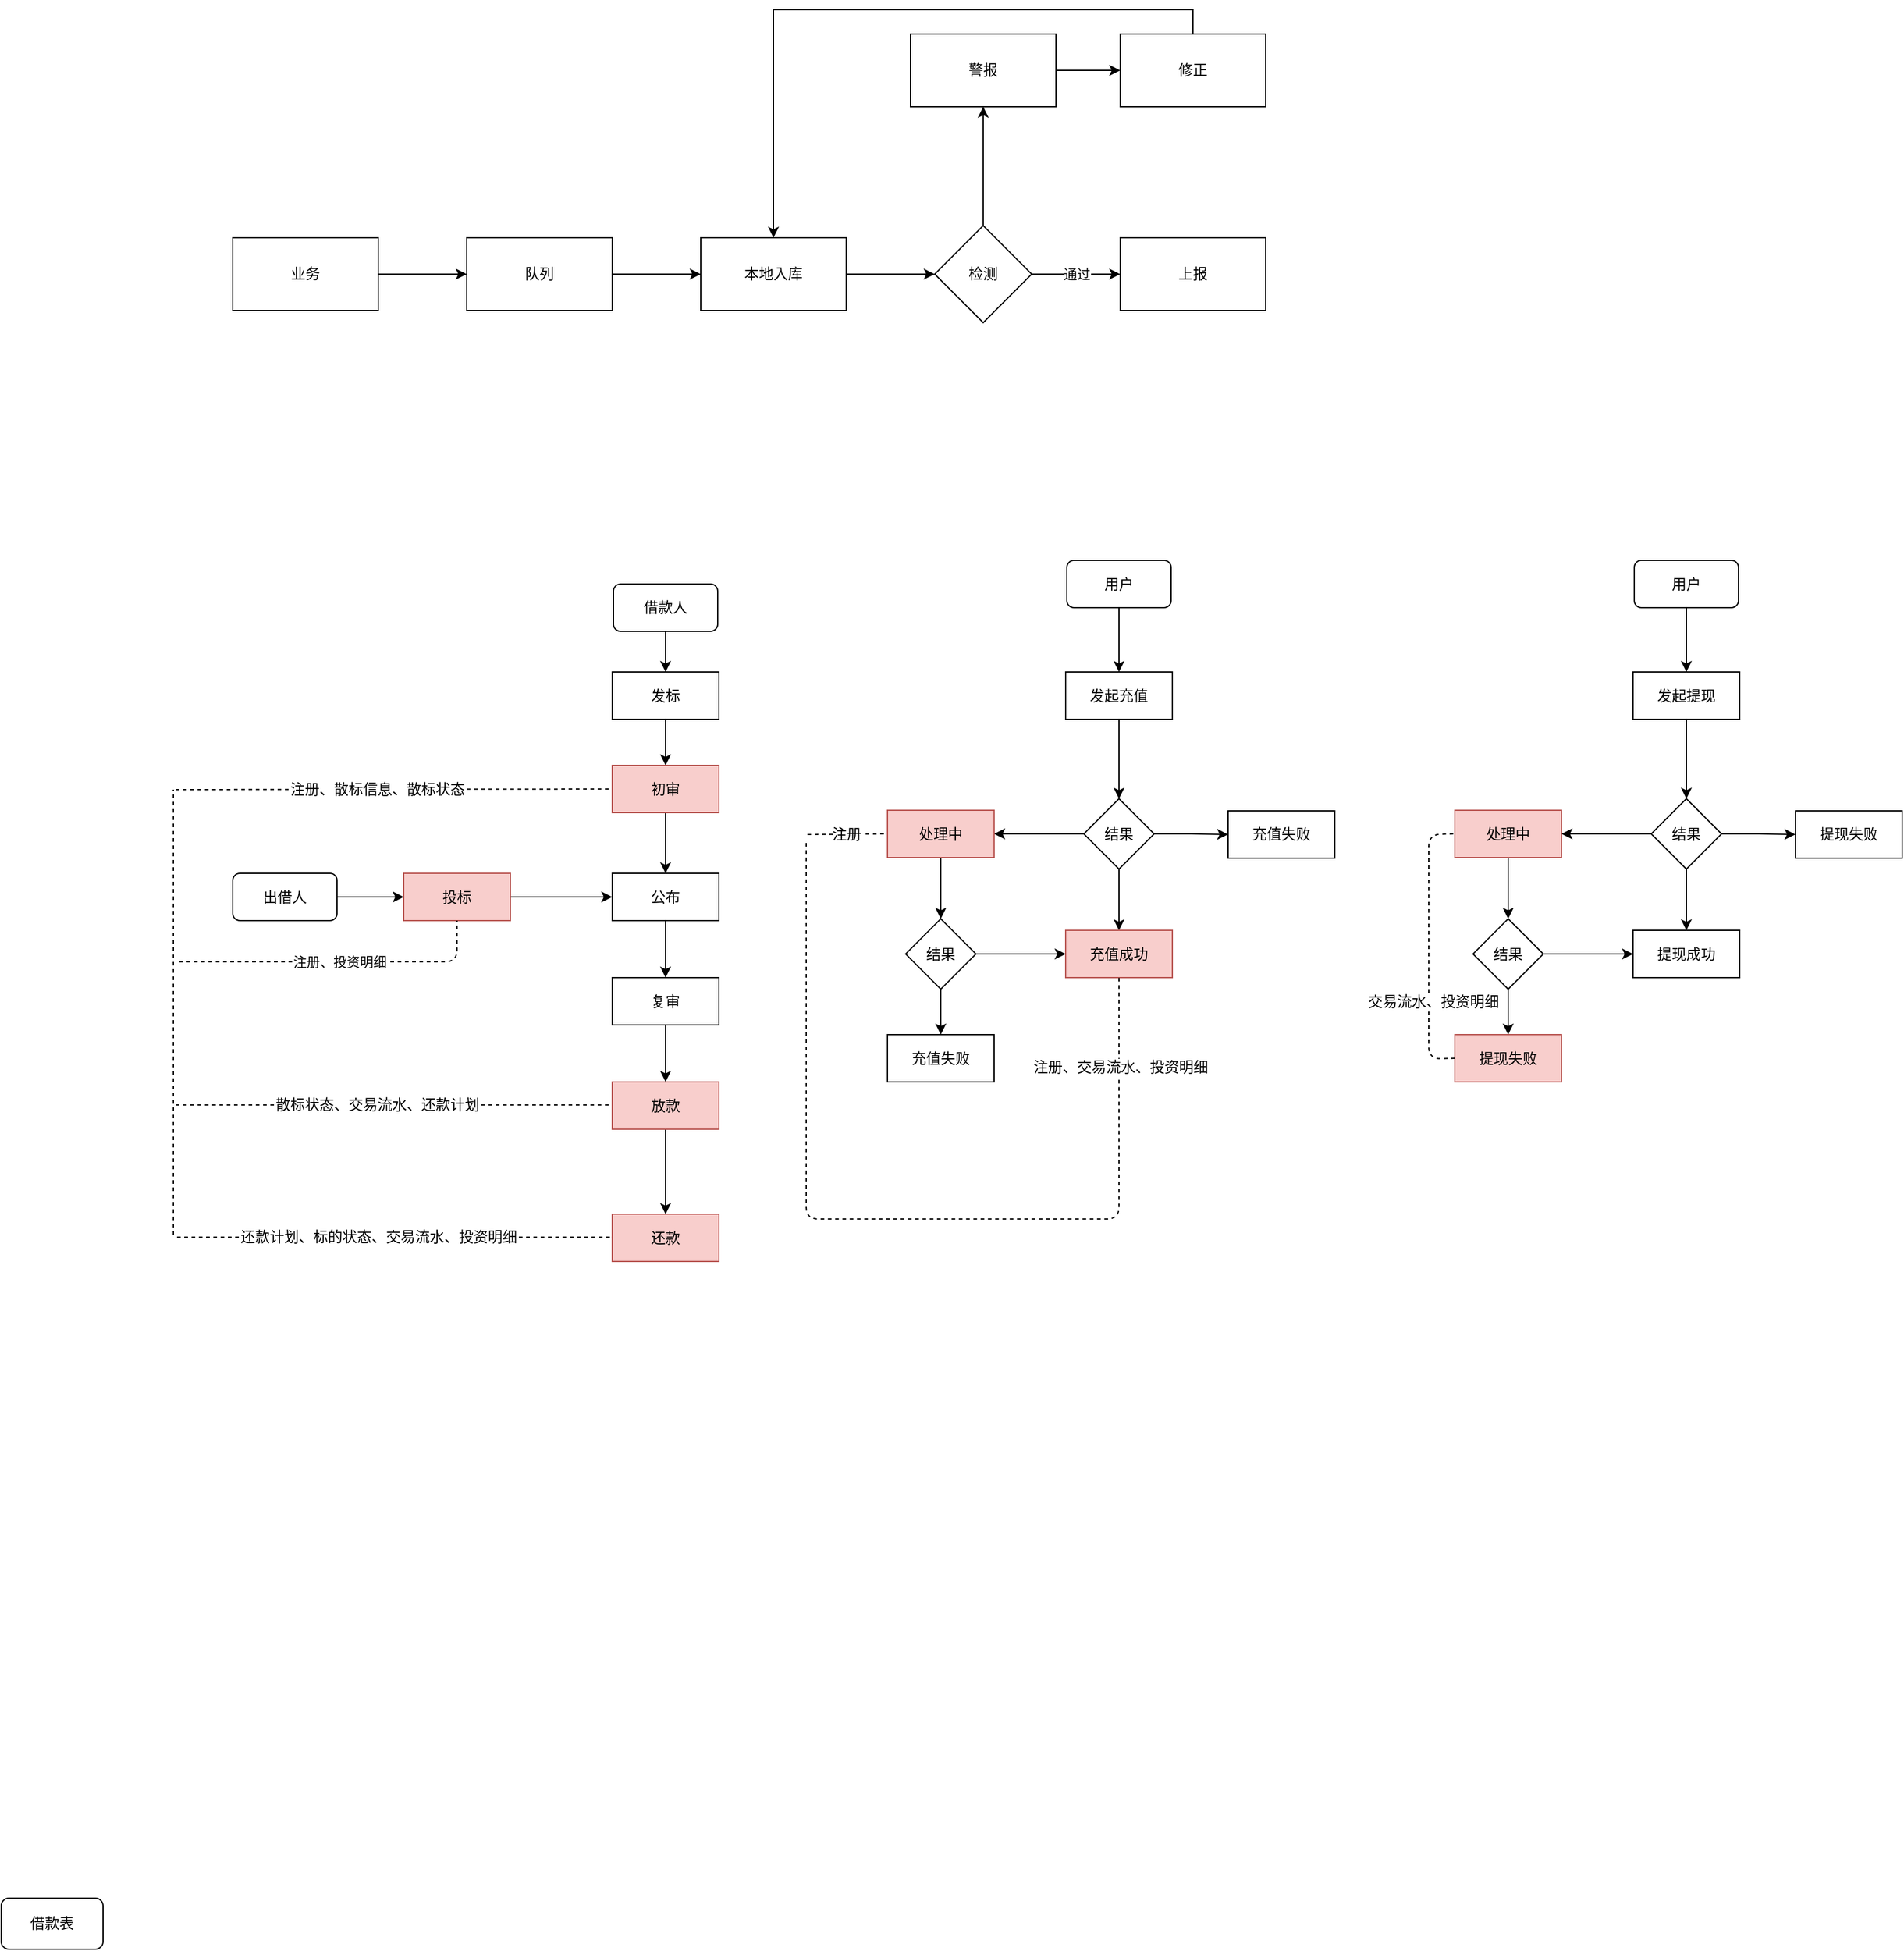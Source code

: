 <mxfile version="10.7.5" type="github"><diagram id="UAi_Aj49SForLfpmkhnT" name="Ã§Â¬Â¬ 1 Ã©Â¡Âµ"><mxGraphModel dx="2194" dy="1196" grid="0" gridSize="10" guides="1" tooltips="1" connect="1" arrows="1" fold="1" page="0" pageScale="1" pageWidth="827" pageHeight="1169" math="0" shadow="0"><root><mxCell id="0"/><mxCell id="1" parent="0"/><mxCell id="ZnFmkxra8aQQFWtdn-WP-3" style="edgeStyle=orthogonalEdgeStyle;rounded=0;orthogonalLoop=1;jettySize=auto;html=1;exitX=0.5;exitY=1;exitDx=0;exitDy=0;entryX=0.5;entryY=0;entryDx=0;entryDy=0;" parent="1" source="ZnFmkxra8aQQFWtdn-WP-1" target="ZnFmkxra8aQQFWtdn-WP-2" edge="1"><mxGeometry relative="1" as="geometry"/></mxCell><mxCell id="ZnFmkxra8aQQFWtdn-WP-1" value="借款人" style="rounded=1;whiteSpace=wrap;html=1;" parent="1" vertex="1"><mxGeometry x="-45" y="138.5" width="86" height="39" as="geometry"/></mxCell><mxCell id="ZnFmkxra8aQQFWtdn-WP-5" style="edgeStyle=orthogonalEdgeStyle;rounded=0;orthogonalLoop=1;jettySize=auto;html=1;exitX=0.5;exitY=1;exitDx=0;exitDy=0;" parent="1" source="ZnFmkxra8aQQFWtdn-WP-2" target="ZnFmkxra8aQQFWtdn-WP-4" edge="1"><mxGeometry relative="1" as="geometry"/></mxCell><mxCell id="ZnFmkxra8aQQFWtdn-WP-2" value="发标" style="rounded=0;whiteSpace=wrap;html=1;" parent="1" vertex="1"><mxGeometry x="-46" y="211" width="88" height="39" as="geometry"/></mxCell><mxCell id="ZnFmkxra8aQQFWtdn-WP-7" style="edgeStyle=orthogonalEdgeStyle;rounded=0;orthogonalLoop=1;jettySize=auto;html=1;exitX=0.5;exitY=1;exitDx=0;exitDy=0;" parent="1" source="ZnFmkxra8aQQFWtdn-WP-4" target="ZnFmkxra8aQQFWtdn-WP-6" edge="1"><mxGeometry relative="1" as="geometry"/></mxCell><mxCell id="ZnFmkxra8aQQFWtdn-WP-4" value="初审" style="rounded=0;whiteSpace=wrap;html=1;fillColor=#f8cecc;strokeColor=#b85450;" parent="1" vertex="1"><mxGeometry x="-46" y="288" width="88" height="39" as="geometry"/></mxCell><mxCell id="ZnFmkxra8aQQFWtdn-WP-16" style="edgeStyle=orthogonalEdgeStyle;rounded=0;orthogonalLoop=1;jettySize=auto;html=1;exitX=0.5;exitY=1;exitDx=0;exitDy=0;entryX=0.5;entryY=0;entryDx=0;entryDy=0;" parent="1" source="ZnFmkxra8aQQFWtdn-WP-6" target="ZnFmkxra8aQQFWtdn-WP-12" edge="1"><mxGeometry relative="1" as="geometry"/></mxCell><mxCell id="ZnFmkxra8aQQFWtdn-WP-6" value="公布" style="rounded=0;whiteSpace=wrap;html=1;" parent="1" vertex="1"><mxGeometry x="-46" y="377" width="88" height="39" as="geometry"/></mxCell><mxCell id="ZnFmkxra8aQQFWtdn-WP-61" style="edgeStyle=orthogonalEdgeStyle;rounded=0;orthogonalLoop=1;jettySize=auto;html=1;exitX=1;exitY=0.5;exitDx=0;exitDy=0;entryX=0;entryY=0.5;entryDx=0;entryDy=0;" parent="1" source="ZnFmkxra8aQQFWtdn-WP-8" target="ZnFmkxra8aQQFWtdn-WP-60" edge="1"><mxGeometry relative="1" as="geometry"/></mxCell><mxCell id="ZnFmkxra8aQQFWtdn-WP-8" value="出借人" style="rounded=1;whiteSpace=wrap;html=1;" parent="1" vertex="1"><mxGeometry x="-359" y="377" width="86" height="39" as="geometry"/></mxCell><mxCell id="ZnFmkxra8aQQFWtdn-WP-17" style="edgeStyle=orthogonalEdgeStyle;rounded=0;orthogonalLoop=1;jettySize=auto;html=1;exitX=0.5;exitY=1;exitDx=0;exitDy=0;" parent="1" source="ZnFmkxra8aQQFWtdn-WP-12" target="ZnFmkxra8aQQFWtdn-WP-13" edge="1"><mxGeometry relative="1" as="geometry"/></mxCell><mxCell id="ZnFmkxra8aQQFWtdn-WP-12" value="复审" style="rounded=0;whiteSpace=wrap;html=1;" parent="1" vertex="1"><mxGeometry x="-46" y="463" width="88" height="39" as="geometry"/></mxCell><mxCell id="ZnFmkxra8aQQFWtdn-WP-18" style="edgeStyle=orthogonalEdgeStyle;rounded=0;orthogonalLoop=1;jettySize=auto;html=1;exitX=0.5;exitY=1;exitDx=0;exitDy=0;entryX=0.5;entryY=0;entryDx=0;entryDy=0;" parent="1" source="ZnFmkxra8aQQFWtdn-WP-13" target="ZnFmkxra8aQQFWtdn-WP-19" edge="1"><mxGeometry relative="1" as="geometry"><mxPoint x="-2" y="635" as="targetPoint"/></mxGeometry></mxCell><mxCell id="ZnFmkxra8aQQFWtdn-WP-13" value="放款" style="rounded=0;whiteSpace=wrap;html=1;fillColor=#f8cecc;strokeColor=#b85450;" parent="1" vertex="1"><mxGeometry x="-46" y="549" width="88" height="39" as="geometry"/></mxCell><mxCell id="ZnFmkxra8aQQFWtdn-WP-19" value="还款" style="rounded=0;whiteSpace=wrap;html=1;fillColor=#f8cecc;strokeColor=#b85450;" parent="1" vertex="1"><mxGeometry x="-46" y="658" width="88" height="39" as="geometry"/></mxCell><mxCell id="ZnFmkxra8aQQFWtdn-WP-31" style="edgeStyle=orthogonalEdgeStyle;rounded=0;orthogonalLoop=1;jettySize=auto;html=1;exitX=0.5;exitY=1;exitDx=0;exitDy=0;entryX=0.5;entryY=0;entryDx=0;entryDy=0;" parent="1" source="ZnFmkxra8aQQFWtdn-WP-21" target="ZnFmkxra8aQQFWtdn-WP-22" edge="1"><mxGeometry relative="1" as="geometry"/></mxCell><mxCell id="ZnFmkxra8aQQFWtdn-WP-21" value="用户" style="rounded=1;whiteSpace=wrap;html=1;" parent="1" vertex="1"><mxGeometry x="329" y="119" width="86" height="39" as="geometry"/></mxCell><mxCell id="ZnFmkxra8aQQFWtdn-WP-32" style="edgeStyle=orthogonalEdgeStyle;rounded=0;orthogonalLoop=1;jettySize=auto;html=1;exitX=0.5;exitY=1;exitDx=0;exitDy=0;" parent="1" source="ZnFmkxra8aQQFWtdn-WP-22" target="ZnFmkxra8aQQFWtdn-WP-30" edge="1"><mxGeometry relative="1" as="geometry"/></mxCell><mxCell id="ZnFmkxra8aQQFWtdn-WP-22" value="发起充值" style="rounded=0;whiteSpace=wrap;html=1;" parent="1" vertex="1"><mxGeometry x="328" y="211" width="88" height="39" as="geometry"/></mxCell><mxCell id="ZnFmkxra8aQQFWtdn-WP-34" style="edgeStyle=orthogonalEdgeStyle;rounded=0;orthogonalLoop=1;jettySize=auto;html=1;exitX=0.5;exitY=1;exitDx=0;exitDy=0;" parent="1" source="ZnFmkxra8aQQFWtdn-WP-30" target="ZnFmkxra8aQQFWtdn-WP-33" edge="1"><mxGeometry relative="1" as="geometry"/></mxCell><mxCell id="ZnFmkxra8aQQFWtdn-WP-36" style="edgeStyle=orthogonalEdgeStyle;rounded=0;orthogonalLoop=1;jettySize=auto;html=1;exitX=0;exitY=0.5;exitDx=0;exitDy=0;" parent="1" source="ZnFmkxra8aQQFWtdn-WP-30" target="ZnFmkxra8aQQFWtdn-WP-35" edge="1"><mxGeometry relative="1" as="geometry"/></mxCell><mxCell id="ZnFmkxra8aQQFWtdn-WP-43" style="edgeStyle=orthogonalEdgeStyle;rounded=0;orthogonalLoop=1;jettySize=auto;html=1;exitX=1;exitY=0.5;exitDx=0;exitDy=0;" parent="1" source="ZnFmkxra8aQQFWtdn-WP-30" target="ZnFmkxra8aQQFWtdn-WP-42" edge="1"><mxGeometry relative="1" as="geometry"/></mxCell><mxCell id="ZnFmkxra8aQQFWtdn-WP-30" value="结果" style="rhombus;whiteSpace=wrap;html=1;" parent="1" vertex="1"><mxGeometry x="343" y="315.5" width="58" height="58" as="geometry"/></mxCell><mxCell id="ZnFmkxra8aQQFWtdn-WP-33" value="充值成功" style="rounded=0;whiteSpace=wrap;html=1;fillColor=#f8cecc;strokeColor=#b85450;" parent="1" vertex="1"><mxGeometry x="328" y="424" width="88" height="39" as="geometry"/></mxCell><mxCell id="ZnFmkxra8aQQFWtdn-WP-38" style="edgeStyle=orthogonalEdgeStyle;rounded=0;orthogonalLoop=1;jettySize=auto;html=1;exitX=0.5;exitY=1;exitDx=0;exitDy=0;" parent="1" source="ZnFmkxra8aQQFWtdn-WP-35" target="ZnFmkxra8aQQFWtdn-WP-37" edge="1"><mxGeometry relative="1" as="geometry"/></mxCell><mxCell id="ZnFmkxra8aQQFWtdn-WP-35" value="处理中" style="rounded=0;whiteSpace=wrap;html=1;fillColor=#f8cecc;strokeColor=#b85450;" parent="1" vertex="1"><mxGeometry x="181" y="325" width="88" height="39" as="geometry"/></mxCell><mxCell id="ZnFmkxra8aQQFWtdn-WP-39" style="edgeStyle=orthogonalEdgeStyle;rounded=0;orthogonalLoop=1;jettySize=auto;html=1;exitX=1;exitY=0.5;exitDx=0;exitDy=0;" parent="1" source="ZnFmkxra8aQQFWtdn-WP-37" target="ZnFmkxra8aQQFWtdn-WP-33" edge="1"><mxGeometry relative="1" as="geometry"/></mxCell><mxCell id="ZnFmkxra8aQQFWtdn-WP-41" style="edgeStyle=orthogonalEdgeStyle;rounded=0;orthogonalLoop=1;jettySize=auto;html=1;exitX=0.5;exitY=1;exitDx=0;exitDy=0;" parent="1" source="ZnFmkxra8aQQFWtdn-WP-37" target="ZnFmkxra8aQQFWtdn-WP-40" edge="1"><mxGeometry relative="1" as="geometry"/></mxCell><mxCell id="ZnFmkxra8aQQFWtdn-WP-37" value="结果" style="rhombus;whiteSpace=wrap;html=1;" parent="1" vertex="1"><mxGeometry x="196" y="414.5" width="58" height="58" as="geometry"/></mxCell><mxCell id="ZnFmkxra8aQQFWtdn-WP-40" value="充值失败" style="rounded=0;whiteSpace=wrap;html=1;" parent="1" vertex="1"><mxGeometry x="181" y="510" width="88" height="39" as="geometry"/></mxCell><mxCell id="ZnFmkxra8aQQFWtdn-WP-42" value="充值失败" style="rounded=0;whiteSpace=wrap;html=1;" parent="1" vertex="1"><mxGeometry x="462" y="325.5" width="88" height="39" as="geometry"/></mxCell><mxCell id="ZnFmkxra8aQQFWtdn-WP-44" style="edgeStyle=orthogonalEdgeStyle;rounded=0;orthogonalLoop=1;jettySize=auto;html=1;exitX=0.5;exitY=1;exitDx=0;exitDy=0;entryX=0.5;entryY=0;entryDx=0;entryDy=0;" parent="1" source="ZnFmkxra8aQQFWtdn-WP-45" target="ZnFmkxra8aQQFWtdn-WP-47" edge="1"><mxGeometry relative="1" as="geometry"/></mxCell><mxCell id="ZnFmkxra8aQQFWtdn-WP-45" value="用户" style="rounded=1;whiteSpace=wrap;html=1;" parent="1" vertex="1"><mxGeometry x="797" y="119" width="86" height="39" as="geometry"/></mxCell><mxCell id="ZnFmkxra8aQQFWtdn-WP-46" style="edgeStyle=orthogonalEdgeStyle;rounded=0;orthogonalLoop=1;jettySize=auto;html=1;exitX=0.5;exitY=1;exitDx=0;exitDy=0;" parent="1" source="ZnFmkxra8aQQFWtdn-WP-47" target="ZnFmkxra8aQQFWtdn-WP-51" edge="1"><mxGeometry relative="1" as="geometry"/></mxCell><mxCell id="ZnFmkxra8aQQFWtdn-WP-47" value="发起提现" style="rounded=0;whiteSpace=wrap;html=1;" parent="1" vertex="1"><mxGeometry x="796" y="211" width="88" height="39" as="geometry"/></mxCell><mxCell id="ZnFmkxra8aQQFWtdn-WP-48" style="edgeStyle=orthogonalEdgeStyle;rounded=0;orthogonalLoop=1;jettySize=auto;html=1;exitX=0.5;exitY=1;exitDx=0;exitDy=0;" parent="1" source="ZnFmkxra8aQQFWtdn-WP-51" target="ZnFmkxra8aQQFWtdn-WP-52" edge="1"><mxGeometry relative="1" as="geometry"/></mxCell><mxCell id="ZnFmkxra8aQQFWtdn-WP-49" style="edgeStyle=orthogonalEdgeStyle;rounded=0;orthogonalLoop=1;jettySize=auto;html=1;exitX=0;exitY=0.5;exitDx=0;exitDy=0;" parent="1" source="ZnFmkxra8aQQFWtdn-WP-51" target="ZnFmkxra8aQQFWtdn-WP-54" edge="1"><mxGeometry relative="1" as="geometry"/></mxCell><mxCell id="ZnFmkxra8aQQFWtdn-WP-50" style="edgeStyle=orthogonalEdgeStyle;rounded=0;orthogonalLoop=1;jettySize=auto;html=1;exitX=1;exitY=0.5;exitDx=0;exitDy=0;" parent="1" source="ZnFmkxra8aQQFWtdn-WP-51" target="ZnFmkxra8aQQFWtdn-WP-59" edge="1"><mxGeometry relative="1" as="geometry"/></mxCell><mxCell id="ZnFmkxra8aQQFWtdn-WP-51" value="结果" style="rhombus;whiteSpace=wrap;html=1;" parent="1" vertex="1"><mxGeometry x="811" y="315.5" width="58" height="58" as="geometry"/></mxCell><mxCell id="ZnFmkxra8aQQFWtdn-WP-52" value="提现成功" style="rounded=0;whiteSpace=wrap;html=1;" parent="1" vertex="1"><mxGeometry x="796" y="424" width="88" height="39" as="geometry"/></mxCell><mxCell id="ZnFmkxra8aQQFWtdn-WP-53" style="edgeStyle=orthogonalEdgeStyle;rounded=0;orthogonalLoop=1;jettySize=auto;html=1;exitX=0.5;exitY=1;exitDx=0;exitDy=0;" parent="1" source="ZnFmkxra8aQQFWtdn-WP-54" target="ZnFmkxra8aQQFWtdn-WP-57" edge="1"><mxGeometry relative="1" as="geometry"/></mxCell><mxCell id="ZnFmkxra8aQQFWtdn-WP-54" value="处理中" style="rounded=0;whiteSpace=wrap;html=1;fillColor=#f8cecc;strokeColor=#b85450;" parent="1" vertex="1"><mxGeometry x="649" y="325" width="88" height="39" as="geometry"/></mxCell><mxCell id="ZnFmkxra8aQQFWtdn-WP-55" style="edgeStyle=orthogonalEdgeStyle;rounded=0;orthogonalLoop=1;jettySize=auto;html=1;exitX=1;exitY=0.5;exitDx=0;exitDy=0;" parent="1" source="ZnFmkxra8aQQFWtdn-WP-57" target="ZnFmkxra8aQQFWtdn-WP-52" edge="1"><mxGeometry relative="1" as="geometry"/></mxCell><mxCell id="ZnFmkxra8aQQFWtdn-WP-56" style="edgeStyle=orthogonalEdgeStyle;rounded=0;orthogonalLoop=1;jettySize=auto;html=1;exitX=0.5;exitY=1;exitDx=0;exitDy=0;" parent="1" source="ZnFmkxra8aQQFWtdn-WP-57" target="ZnFmkxra8aQQFWtdn-WP-58" edge="1"><mxGeometry relative="1" as="geometry"/></mxCell><mxCell id="ZnFmkxra8aQQFWtdn-WP-57" value="结果" style="rhombus;whiteSpace=wrap;html=1;" parent="1" vertex="1"><mxGeometry x="664" y="414.5" width="58" height="58" as="geometry"/></mxCell><mxCell id="ZnFmkxra8aQQFWtdn-WP-58" value="提现失败" style="rounded=0;whiteSpace=wrap;html=1;fillColor=#f8cecc;strokeColor=#b85450;" parent="1" vertex="1"><mxGeometry x="649" y="510" width="88" height="39" as="geometry"/></mxCell><mxCell id="ZnFmkxra8aQQFWtdn-WP-59" value="提现失败" style="rounded=0;whiteSpace=wrap;html=1;" parent="1" vertex="1"><mxGeometry x="930" y="325.5" width="88" height="39" as="geometry"/></mxCell><mxCell id="ZnFmkxra8aQQFWtdn-WP-62" style="edgeStyle=orthogonalEdgeStyle;rounded=0;orthogonalLoop=1;jettySize=auto;html=1;exitX=1;exitY=0.5;exitDx=0;exitDy=0;" parent="1" source="ZnFmkxra8aQQFWtdn-WP-60" target="ZnFmkxra8aQQFWtdn-WP-6" edge="1"><mxGeometry relative="1" as="geometry"/></mxCell><mxCell id="ZnFmkxra8aQQFWtdn-WP-60" value="投标" style="rounded=0;whiteSpace=wrap;html=1;fillColor=#f8cecc;strokeColor=#b85450;" parent="1" vertex="1"><mxGeometry x="-218" y="377" width="88" height="39" as="geometry"/></mxCell><mxCell id="ZnFmkxra8aQQFWtdn-WP-63" value="" style="endArrow=none;dashed=1;html=1;" parent="1" edge="1"><mxGeometry width="50" height="50" relative="1" as="geometry"><mxPoint x="-408" y="675" as="sourcePoint"/><mxPoint x="-408" y="308" as="targetPoint"/></mxGeometry></mxCell><mxCell id="ZnFmkxra8aQQFWtdn-WP-64" value="" style="endArrow=none;dashed=1;html=1;entryX=0;entryY=0.5;entryDx=0;entryDy=0;" parent="1" target="ZnFmkxra8aQQFWtdn-WP-4" edge="1"><mxGeometry width="50" height="50" relative="1" as="geometry"><mxPoint x="-406" y="308" as="sourcePoint"/><mxPoint x="-216" y="278" as="targetPoint"/></mxGeometry></mxCell><mxCell id="ZnFmkxra8aQQFWtdn-WP-66" value="注册、散标信息、散标状态" style="text;html=1;resizable=0;points=[];align=center;verticalAlign=middle;labelBackgroundColor=#ffffff;" parent="ZnFmkxra8aQQFWtdn-WP-64" vertex="1" connectable="0"><mxGeometry x="-0.078" relative="1" as="geometry"><mxPoint as="offset"/></mxGeometry></mxCell><mxCell id="ZnFmkxra8aQQFWtdn-WP-67" value="注册、投资明细" style="endArrow=none;dashed=1;html=1;entryX=0.5;entryY=1;entryDx=0;entryDy=0;" parent="1" target="ZnFmkxra8aQQFWtdn-WP-60" edge="1"><mxGeometry width="50" height="50" relative="1" as="geometry"><mxPoint x="-403" y="450" as="sourcePoint"/><mxPoint x="-62" y="534.5" as="targetPoint"/><Array as="points"><mxPoint x="-174" y="450"/></Array></mxGeometry></mxCell><mxCell id="ZnFmkxra8aQQFWtdn-WP-68" value="" style="endArrow=none;dashed=1;html=1;entryX=0;entryY=0.5;entryDx=0;entryDy=0;" parent="1" edge="1"><mxGeometry width="50" height="50" relative="1" as="geometry"><mxPoint x="-406" y="568" as="sourcePoint"/><mxPoint x="-46" y="568" as="targetPoint"/></mxGeometry></mxCell><mxCell id="ZnFmkxra8aQQFWtdn-WP-69" value="散标状态、交易流水、还款计划" style="text;html=1;resizable=0;points=[];align=center;verticalAlign=middle;labelBackgroundColor=#ffffff;" parent="ZnFmkxra8aQQFWtdn-WP-68" vertex="1" connectable="0"><mxGeometry x="-0.078" relative="1" as="geometry"><mxPoint as="offset"/></mxGeometry></mxCell><mxCell id="ZnFmkxra8aQQFWtdn-WP-73" value="" style="endArrow=none;dashed=1;html=1;entryX=0;entryY=0.5;entryDx=0;entryDy=0;" parent="1" edge="1"><mxGeometry width="50" height="50" relative="1" as="geometry"><mxPoint x="-405" y="677" as="sourcePoint"/><mxPoint x="-45" y="677" as="targetPoint"/></mxGeometry></mxCell><mxCell id="ZnFmkxra8aQQFWtdn-WP-74" value="还款计划、标的状态、交易流水、投资明细" style="text;html=1;resizable=0;points=[];align=center;verticalAlign=middle;labelBackgroundColor=#ffffff;" parent="ZnFmkxra8aQQFWtdn-WP-73" vertex="1" connectable="0"><mxGeometry x="-0.078" relative="1" as="geometry"><mxPoint as="offset"/></mxGeometry></mxCell><mxCell id="ZnFmkxra8aQQFWtdn-WP-75" value="" style="endArrow=none;dashed=1;html=1;entryX=0;entryY=0.5;entryDx=0;entryDy=0;" parent="1" target="ZnFmkxra8aQQFWtdn-WP-35" edge="1"><mxGeometry width="50" height="50" relative="1" as="geometry"><mxPoint x="115" y="345" as="sourcePoint"/><mxPoint x="186" y="326" as="targetPoint"/></mxGeometry></mxCell><mxCell id="ZnFmkxra8aQQFWtdn-WP-76" value="注册" style="text;html=1;resizable=0;points=[];align=center;verticalAlign=middle;labelBackgroundColor=#ffffff;" parent="ZnFmkxra8aQQFWtdn-WP-75" vertex="1" connectable="0"><mxGeometry x="0.776" y="-1" relative="1" as="geometry"><mxPoint x="-27" y="-1" as="offset"/></mxGeometry></mxCell><mxCell id="ZnFmkxra8aQQFWtdn-WP-77" value="" style="endArrow=none;dashed=1;html=1;entryX=0.5;entryY=1;entryDx=0;entryDy=0;" parent="1" target="ZnFmkxra8aQQFWtdn-WP-33" edge="1"><mxGeometry width="50" height="50" relative="1" as="geometry"><mxPoint x="114" y="352" as="sourcePoint"/><mxPoint x="189" y="592" as="targetPoint"/><Array as="points"><mxPoint x="114" y="662"/><mxPoint x="372" y="662"/></Array></mxGeometry></mxCell><mxCell id="ZnFmkxra8aQQFWtdn-WP-78" value="注册、交易流水、投资明细" style="text;html=1;resizable=0;points=[];align=center;verticalAlign=middle;labelBackgroundColor=#ffffff;" parent="ZnFmkxra8aQQFWtdn-WP-77" vertex="1" connectable="0"><mxGeometry x="0.807" y="-1" relative="1" as="geometry"><mxPoint as="offset"/></mxGeometry></mxCell><mxCell id="ZnFmkxra8aQQFWtdn-WP-79" value="" style="endArrow=none;dashed=1;html=1;entryX=0;entryY=0.5;entryDx=0;entryDy=0;exitX=0;exitY=0.5;exitDx=0;exitDy=0;" parent="1" target="ZnFmkxra8aQQFWtdn-WP-54" edge="1" source="ZnFmkxra8aQQFWtdn-WP-58"><mxGeometry width="50" height="50" relative="1" as="geometry"><mxPoint x="840.5" y="662" as="sourcePoint"/><mxPoint x="880.5" y="579" as="targetPoint"/><Array as="points"><mxPoint x="627.5" y="530"/><mxPoint x="627.5" y="345"/></Array></mxGeometry></mxCell><mxCell id="ZnFmkxra8aQQFWtdn-WP-80" value="交易流水、投资明细" style="text;html=1;resizable=0;points=[];align=center;verticalAlign=middle;labelBackgroundColor=#ffffff;" parent="ZnFmkxra8aQQFWtdn-WP-79" vertex="1" connectable="0"><mxGeometry x="0.764" y="-2" relative="1" as="geometry"><mxPoint x="1.5" y="132.5" as="offset"/></mxGeometry></mxCell><mxCell id="ZnFmkxra8aQQFWtdn-WP-85" style="edgeStyle=orthogonalEdgeStyle;rounded=0;orthogonalLoop=1;jettySize=auto;html=1;exitX=1;exitY=0.5;exitDx=0;exitDy=0;" parent="1" source="ZnFmkxra8aQQFWtdn-WP-81" target="ZnFmkxra8aQQFWtdn-WP-82" edge="1"><mxGeometry relative="1" as="geometry"/></mxCell><mxCell id="ZnFmkxra8aQQFWtdn-WP-81" value="业务" style="rounded=0;whiteSpace=wrap;html=1;" parent="1" vertex="1"><mxGeometry x="-359" y="-147" width="120" height="60" as="geometry"/></mxCell><mxCell id="ZnFmkxra8aQQFWtdn-WP-86" style="edgeStyle=orthogonalEdgeStyle;rounded=0;orthogonalLoop=1;jettySize=auto;html=1;exitX=1;exitY=0.5;exitDx=0;exitDy=0;" parent="1" source="ZnFmkxra8aQQFWtdn-WP-82" target="ZnFmkxra8aQQFWtdn-WP-83" edge="1"><mxGeometry relative="1" as="geometry"/></mxCell><mxCell id="ZnFmkxra8aQQFWtdn-WP-82" value="队列" style="rounded=0;whiteSpace=wrap;html=1;" parent="1" vertex="1"><mxGeometry x="-166" y="-147" width="120" height="60" as="geometry"/></mxCell><mxCell id="ZnFmkxra8aQQFWtdn-WP-87" style="edgeStyle=orthogonalEdgeStyle;rounded=0;orthogonalLoop=1;jettySize=auto;html=1;exitX=1;exitY=0.5;exitDx=0;exitDy=0;" parent="1" source="ZnFmkxra8aQQFWtdn-WP-83" edge="1"><mxGeometry relative="1" as="geometry"><mxPoint x="220" y="-117" as="targetPoint"/></mxGeometry></mxCell><mxCell id="ZnFmkxra8aQQFWtdn-WP-83" value="本地入库" style="rounded=0;whiteSpace=wrap;html=1;" parent="1" vertex="1"><mxGeometry x="27" y="-147" width="120" height="60" as="geometry"/></mxCell><mxCell id="ZnFmkxra8aQQFWtdn-WP-90" value="通过" style="edgeStyle=orthogonalEdgeStyle;rounded=0;orthogonalLoop=1;jettySize=auto;html=1;exitX=1;exitY=0.5;exitDx=0;exitDy=0;" parent="1" source="ZnFmkxra8aQQFWtdn-WP-88" target="ZnFmkxra8aQQFWtdn-WP-89" edge="1"><mxGeometry relative="1" as="geometry"/></mxCell><mxCell id="ZnFmkxra8aQQFWtdn-WP-92" style="edgeStyle=orthogonalEdgeStyle;rounded=0;orthogonalLoop=1;jettySize=auto;html=1;exitX=0.5;exitY=0;exitDx=0;exitDy=0;entryX=0.5;entryY=1;entryDx=0;entryDy=0;" parent="1" source="ZnFmkxra8aQQFWtdn-WP-88" target="ZnFmkxra8aQQFWtdn-WP-91" edge="1"><mxGeometry relative="1" as="geometry"/></mxCell><mxCell id="ZnFmkxra8aQQFWtdn-WP-88" value="检测" style="rhombus;whiteSpace=wrap;html=1;" parent="1" vertex="1"><mxGeometry x="220" y="-157" width="80" height="80" as="geometry"/></mxCell><mxCell id="ZnFmkxra8aQQFWtdn-WP-89" value="上报" style="rounded=0;whiteSpace=wrap;html=1;" parent="1" vertex="1"><mxGeometry x="373" y="-147" width="120" height="60" as="geometry"/></mxCell><mxCell id="ZnFmkxra8aQQFWtdn-WP-94" style="edgeStyle=orthogonalEdgeStyle;rounded=0;orthogonalLoop=1;jettySize=auto;html=1;exitX=1;exitY=0.5;exitDx=0;exitDy=0;" parent="1" source="ZnFmkxra8aQQFWtdn-WP-91" target="ZnFmkxra8aQQFWtdn-WP-93" edge="1"><mxGeometry relative="1" as="geometry"/></mxCell><mxCell id="ZnFmkxra8aQQFWtdn-WP-91" value="警报" style="rounded=0;whiteSpace=wrap;html=1;" parent="1" vertex="1"><mxGeometry x="200" y="-315" width="120" height="60" as="geometry"/></mxCell><mxCell id="ZnFmkxra8aQQFWtdn-WP-96" style="edgeStyle=orthogonalEdgeStyle;rounded=0;orthogonalLoop=1;jettySize=auto;html=1;exitX=0.5;exitY=0;exitDx=0;exitDy=0;" parent="1" source="ZnFmkxra8aQQFWtdn-WP-93" target="ZnFmkxra8aQQFWtdn-WP-83" edge="1"><mxGeometry relative="1" as="geometry"/></mxCell><mxCell id="ZnFmkxra8aQQFWtdn-WP-93" value="修正" style="rounded=0;whiteSpace=wrap;html=1;" parent="1" vertex="1"><mxGeometry x="373" y="-315" width="120" height="60" as="geometry"/></mxCell><mxCell id="awx4yDE0lW_zLnjIE8c2-1" value="借款表" style="rounded=1;whiteSpace=wrap;html=1;" parent="1" vertex="1"><mxGeometry x="-550" y="1222" width="84" height="42" as="geometry"/></mxCell></root></mxGraphModel></diagram></mxfile>